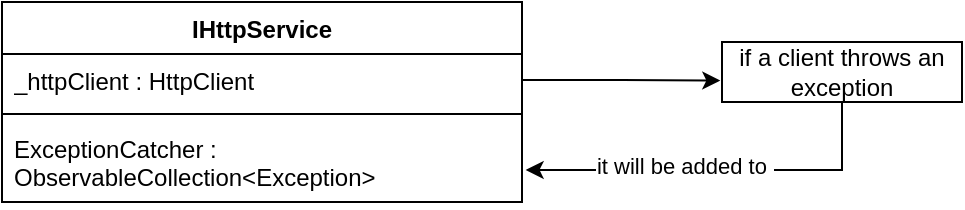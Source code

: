 <mxfile version="26.0.16">
  <diagram name="Page-1" id="iUgZnvfVzkUDdOHdnARB">
    <mxGraphModel dx="1116" dy="619" grid="1" gridSize="10" guides="1" tooltips="1" connect="1" arrows="1" fold="1" page="1" pageScale="1" pageWidth="850" pageHeight="1100" math="0" shadow="0">
      <root>
        <mxCell id="0" />
        <mxCell id="1" parent="0" />
        <mxCell id="uCy3Vy9B2igQL5hsRS7q-2" value="IHttpService" style="swimlane;fontStyle=1;align=center;verticalAlign=top;childLayout=stackLayout;horizontal=1;startSize=26;horizontalStack=0;resizeParent=1;resizeParentMax=0;resizeLast=0;collapsible=1;marginBottom=0;whiteSpace=wrap;html=1;" vertex="1" parent="1">
          <mxGeometry x="100" y="230" width="260" height="100" as="geometry" />
        </mxCell>
        <mxCell id="uCy3Vy9B2igQL5hsRS7q-3" value="_httpClient : HttpClient" style="text;strokeColor=none;fillColor=none;align=left;verticalAlign=top;spacingLeft=4;spacingRight=4;overflow=hidden;rotatable=0;points=[[0,0.5],[1,0.5]];portConstraint=eastwest;whiteSpace=wrap;html=1;" vertex="1" parent="uCy3Vy9B2igQL5hsRS7q-2">
          <mxGeometry y="26" width="260" height="26" as="geometry" />
        </mxCell>
        <mxCell id="uCy3Vy9B2igQL5hsRS7q-4" value="" style="line;strokeWidth=1;fillColor=none;align=left;verticalAlign=middle;spacingTop=-1;spacingLeft=3;spacingRight=3;rotatable=0;labelPosition=right;points=[];portConstraint=eastwest;strokeColor=inherit;" vertex="1" parent="uCy3Vy9B2igQL5hsRS7q-2">
          <mxGeometry y="52" width="260" height="8" as="geometry" />
        </mxCell>
        <mxCell id="uCy3Vy9B2igQL5hsRS7q-5" value="ExceptionCatcher : ObservableCollection&amp;lt;Exception&amp;gt;" style="text;strokeColor=none;fillColor=none;align=left;verticalAlign=top;spacingLeft=4;spacingRight=4;overflow=hidden;rotatable=0;points=[[0,0.5],[1,0.5]];portConstraint=eastwest;whiteSpace=wrap;html=1;" vertex="1" parent="uCy3Vy9B2igQL5hsRS7q-2">
          <mxGeometry y="60" width="260" height="40" as="geometry" />
        </mxCell>
        <mxCell id="uCy3Vy9B2igQL5hsRS7q-7" value="if a client throws an exception" style="rounded=0;whiteSpace=wrap;html=1;" vertex="1" parent="1">
          <mxGeometry x="460" y="250" width="120" height="30" as="geometry" />
        </mxCell>
        <mxCell id="uCy3Vy9B2igQL5hsRS7q-8" style="edgeStyle=orthogonalEdgeStyle;rounded=0;orthogonalLoop=1;jettySize=auto;html=1;entryX=-0.007;entryY=0.642;entryDx=0;entryDy=0;entryPerimeter=0;" edge="1" parent="1" source="uCy3Vy9B2igQL5hsRS7q-3" target="uCy3Vy9B2igQL5hsRS7q-7">
          <mxGeometry relative="1" as="geometry" />
        </mxCell>
        <mxCell id="uCy3Vy9B2igQL5hsRS7q-9" style="edgeStyle=orthogonalEdgeStyle;rounded=0;orthogonalLoop=1;jettySize=auto;html=1;entryX=1.007;entryY=0.599;entryDx=0;entryDy=0;entryPerimeter=0;" edge="1" parent="1" source="uCy3Vy9B2igQL5hsRS7q-7" target="uCy3Vy9B2igQL5hsRS7q-5">
          <mxGeometry relative="1" as="geometry" />
        </mxCell>
        <mxCell id="uCy3Vy9B2igQL5hsRS7q-10" value="it will be added to&amp;nbsp;" style="edgeLabel;html=1;align=center;verticalAlign=middle;resizable=0;points=[];" vertex="1" connectable="0" parent="uCy3Vy9B2igQL5hsRS7q-9">
          <mxGeometry x="0.174" y="-2" relative="1" as="geometry">
            <mxPoint as="offset" />
          </mxGeometry>
        </mxCell>
      </root>
    </mxGraphModel>
  </diagram>
</mxfile>
